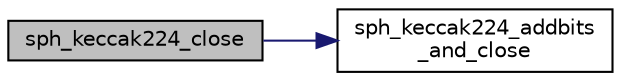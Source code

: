 digraph "sph_keccak224_close"
{
 // LATEX_PDF_SIZE
  edge [fontname="Helvetica",fontsize="10",labelfontname="Helvetica",labelfontsize="10"];
  node [fontname="Helvetica",fontsize="10",shape=record];
  rankdir="LR";
  Node2 [label="sph_keccak224_close",height=0.2,width=0.4,color="black", fillcolor="grey75", style="filled", fontcolor="black",tooltip=" "];
  Node2 -> Node3 [color="midnightblue",fontsize="10",style="solid",fontname="Helvetica"];
  Node3 [label="sph_keccak224_addbits\l_and_close",height=0.2,width=0.4,color="black", fillcolor="white", style="filled",URL="$sph__keccak_8h.html#aaa1181acc37c4b105b72d5eceac2a41c",tooltip=" "];
}
